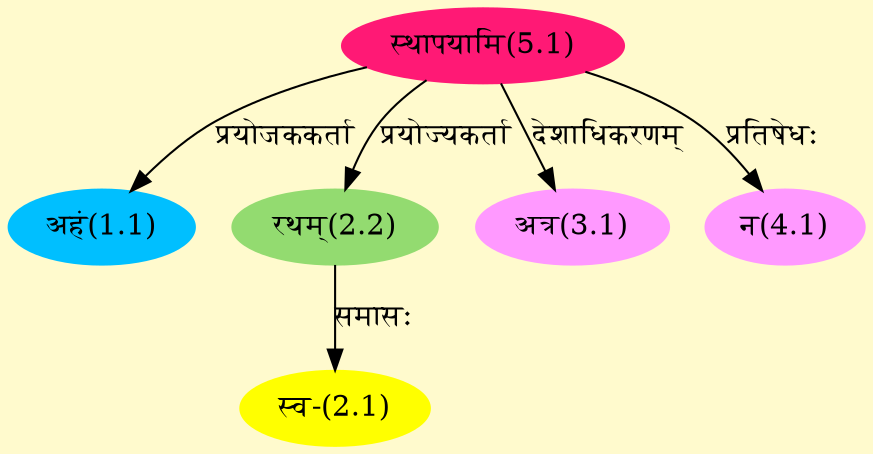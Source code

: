 digraph G{
rankdir=BT;
 compound=true;
 bgcolor="lemonchiffon1";
Node1_1 [style=filled, color="#00BFFF" label = "अहं(1.1)"]
Node5_1 [style=filled, color="#FF1975" label = "स्थापयामि(5.1)"]
Node2_1 [style=filled, color="#FFFF00" label = "स्व-(2.1)"]
Node2_2 [style=filled, color="#93DB70" label = "रथम्(2.2)"]
Node3_1 [style=filled, color="#FF99FF" label = "अत्र(3.1)"]
Node4_1 [style=filled, color="#FF99FF" label = "न(4.1)"]
/* Start of Relations section */

Node1_1 -> Node5_1 [  label="प्रयोजककर्ता"  dir="back" ]
Node2_1 -> Node2_2 [  label="समासः"  dir="back" ]
Node2_2 -> Node5_1 [  label="प्रयोज्यकर्ता"  dir="back" ]
Node3_1 -> Node5_1 [  label="देशाधिकरणम्"  dir="back" ]
Node4_1 -> Node5_1 [  label="प्रतिषेधः"  dir="back" ]
}
